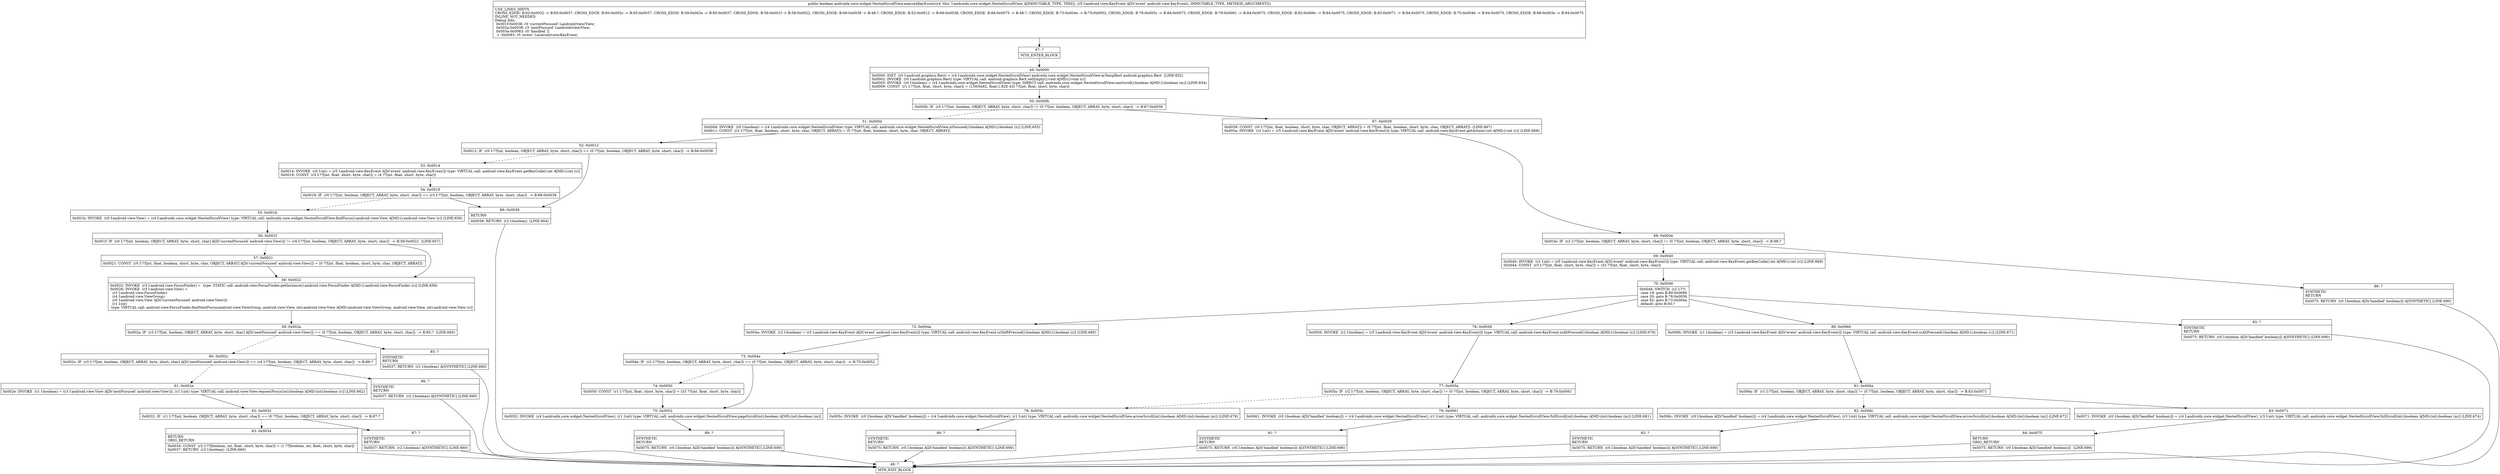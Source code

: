 digraph "CFG forandroidx.core.widget.NestedScrollView.executeKeyEvent(Landroid\/view\/KeyEvent;)Z" {
Node_47 [shape=record,label="{47\:\ ?|MTH_ENTER_BLOCK\l}"];
Node_49 [shape=record,label="{49\:\ 0x0000|0x0000: IGET  (r0 I:android.graphics.Rect) = (r4 I:androidx.core.widget.NestedScrollView) androidx.core.widget.NestedScrollView.mTempRect android.graphics.Rect  (LINE:652)\l0x0002: INVOKE  (r0 I:android.graphics.Rect) type: VIRTUAL call: android.graphics.Rect.setEmpty():void A[MD:():void (c)]\l0x0005: INVOKE  (r0 I:boolean) = (r4 I:androidx.core.widget.NestedScrollView) type: DIRECT call: androidx.core.widget.NestedScrollView.canScroll():boolean A[MD:():boolean (m)] (LINE:654)\l0x0009: CONST  (r1 I:??[int, float, short, byte, char]) = (130(0x82, float:1.82E\-43) ??[int, float, short, byte, char]) \l}"];
Node_50 [shape=record,label="{50\:\ 0x000b|0x000b: IF  (r0 I:??[int, boolean, OBJECT, ARRAY, byte, short, char]) != (0 ??[int, boolean, OBJECT, ARRAY, byte, short, char])  \-\> B:67:0x0039 \l}"];
Node_51 [shape=record,label="{51\:\ 0x000d|0x000d: INVOKE  (r0 I:boolean) = (r4 I:androidx.core.widget.NestedScrollView) type: VIRTUAL call: androidx.core.widget.NestedScrollView.isFocused():boolean A[MD:():boolean (s)] (LINE:655)\l0x0011: CONST  (r2 I:??[int, float, boolean, short, byte, char, OBJECT, ARRAY]) = (0 ??[int, float, boolean, short, byte, char, OBJECT, ARRAY]) \l}"];
Node_52 [shape=record,label="{52\:\ 0x0012|0x0012: IF  (r0 I:??[int, boolean, OBJECT, ARRAY, byte, short, char]) == (0 ??[int, boolean, OBJECT, ARRAY, byte, short, char])  \-\> B:66:0x0038 \l}"];
Node_53 [shape=record,label="{53\:\ 0x0014|0x0014: INVOKE  (r0 I:int) = (r5 I:android.view.KeyEvent A[D('event' android.view.KeyEvent)]) type: VIRTUAL call: android.view.KeyEvent.getKeyCode():int A[MD:():int (c)]\l0x0018: CONST  (r3 I:??[int, float, short, byte, char]) = (4 ??[int, float, short, byte, char]) \l}"];
Node_54 [shape=record,label="{54\:\ 0x0019|0x0019: IF  (r0 I:??[int, boolean, OBJECT, ARRAY, byte, short, char]) == (r3 I:??[int, boolean, OBJECT, ARRAY, byte, short, char])  \-\> B:66:0x0038 \l}"];
Node_55 [shape=record,label="{55\:\ 0x001b|0x001b: INVOKE  (r0 I:android.view.View) = (r4 I:androidx.core.widget.NestedScrollView) type: VIRTUAL call: androidx.core.widget.NestedScrollView.findFocus():android.view.View A[MD:():android.view.View (s)] (LINE:656)\l}"];
Node_56 [shape=record,label="{56\:\ 0x001f|0x001f: IF  (r0 I:??[int, boolean, OBJECT, ARRAY, byte, short, char] A[D('currentFocused' android.view.View)]) != (r4 I:??[int, boolean, OBJECT, ARRAY, byte, short, char])  \-\> B:58:0x0022  (LINE:657)\l}"];
Node_57 [shape=record,label="{57\:\ 0x0021|0x0021: CONST  (r0 I:??[int, float, boolean, short, byte, char, OBJECT, ARRAY] A[D('currentFocused' android.view.View)]) = (0 ??[int, float, boolean, short, byte, char, OBJECT, ARRAY]) \l}"];
Node_58 [shape=record,label="{58\:\ 0x0022|0x0022: INVOKE  (r3 I:android.view.FocusFinder) =  type: STATIC call: android.view.FocusFinder.getInstance():android.view.FocusFinder A[MD:():android.view.FocusFinder (c)] (LINE:658)\l0x0026: INVOKE  (r3 I:android.view.View) = \l  (r3 I:android.view.FocusFinder)\l  (r4 I:android.view.ViewGroup)\l  (r0 I:android.view.View A[D('currentFocused' android.view.View)])\l  (r1 I:int)\l type: VIRTUAL call: android.view.FocusFinder.findNextFocus(android.view.ViewGroup, android.view.View, int):android.view.View A[MD:(android.view.ViewGroup, android.view.View, int):android.view.View (c)]\l}"];
Node_59 [shape=record,label="{59\:\ 0x002a|0x002a: IF  (r3 I:??[int, boolean, OBJECT, ARRAY, byte, short, char] A[D('nextFocused' android.view.View)]) == (0 ??[int, boolean, OBJECT, ARRAY, byte, short, char])  \-\> B:85:?  (LINE:660)\l}"];
Node_60 [shape=record,label="{60\:\ 0x002c|0x002c: IF  (r3 I:??[int, boolean, OBJECT, ARRAY, byte, short, char] A[D('nextFocused' android.view.View)]) == (r4 I:??[int, boolean, OBJECT, ARRAY, byte, short, char])  \-\> B:86:? \l}"];
Node_61 [shape=record,label="{61\:\ 0x002e|0x002e: INVOKE  (r1 I:boolean) = (r3 I:android.view.View A[D('nextFocused' android.view.View)]), (r1 I:int) type: VIRTUAL call: android.view.View.requestFocus(int):boolean A[MD:(int):boolean (c)] (LINE:662)\l}"];
Node_62 [shape=record,label="{62\:\ 0x0032|0x0032: IF  (r1 I:??[int, boolean, OBJECT, ARRAY, byte, short, char]) == (0 ??[int, boolean, OBJECT, ARRAY, byte, short, char])  \-\> B:87:? \l}"];
Node_63 [shape=record,label="{63\:\ 0x0034|RETURN\lORIG_RETURN\l|0x0034: CONST  (r2 I:??[boolean, int, float, short, byte, char]) = (1 ??[boolean, int, float, short, byte, char]) \l0x0037: RETURN  (r2 I:boolean)  (LINE:660)\l}"];
Node_48 [shape=record,label="{48\:\ ?|MTH_EXIT_BLOCK\l}"];
Node_87 [shape=record,label="{87\:\ ?|SYNTHETIC\lRETURN\l|0x0037: RETURN  (r2 I:boolean) A[SYNTHETIC] (LINE:660)\l}"];
Node_86 [shape=record,label="{86\:\ ?|SYNTHETIC\lRETURN\l|0x0037: RETURN  (r2 I:boolean) A[SYNTHETIC] (LINE:660)\l}"];
Node_85 [shape=record,label="{85\:\ ?|SYNTHETIC\lRETURN\l|0x0037: RETURN  (r2 I:boolean) A[SYNTHETIC] (LINE:660)\l}"];
Node_66 [shape=record,label="{66\:\ 0x0038|RETURN\l|0x0038: RETURN  (r2 I:boolean)  (LINE:664)\l}"];
Node_67 [shape=record,label="{67\:\ 0x0039|0x0039: CONST  (r0 I:??[int, float, boolean, short, byte, char, OBJECT, ARRAY]) = (0 ??[int, float, boolean, short, byte, char, OBJECT, ARRAY])  (LINE:667)\l0x003a: INVOKE  (r2 I:int) = (r5 I:android.view.KeyEvent A[D('event' android.view.KeyEvent)]) type: VIRTUAL call: android.view.KeyEvent.getAction():int A[MD:():int (c)] (LINE:668)\l}"];
Node_68 [shape=record,label="{68\:\ 0x003e|0x003e: IF  (r2 I:??[int, boolean, OBJECT, ARRAY, byte, short, char]) != (0 ??[int, boolean, OBJECT, ARRAY, byte, short, char])  \-\> B:88:? \l}"];
Node_69 [shape=record,label="{69\:\ 0x0040|0x0040: INVOKE  (r2 I:int) = (r5 I:android.view.KeyEvent A[D('event' android.view.KeyEvent)]) type: VIRTUAL call: android.view.KeyEvent.getKeyCode():int A[MD:():int (c)] (LINE:669)\l0x0044: CONST  (r3 I:??[int, float, short, byte, char]) = (33 ??[int, float, short, byte, char]) \l}"];
Node_70 [shape=record,label="{70\:\ 0x0046|0x0046: SWITCH  (r2 I:??)\l case 19: goto B:80:0x0066\l case 20: goto B:76:0x0056\l case 62: goto B:72:0x004a\l default: goto B:93:? \l}"];
Node_72 [shape=record,label="{72\:\ 0x004a|0x004a: INVOKE  (r2 I:boolean) = (r5 I:android.view.KeyEvent A[D('event' android.view.KeyEvent)]) type: VIRTUAL call: android.view.KeyEvent.isShiftPressed():boolean A[MD:():boolean (c)] (LINE:685)\l}"];
Node_73 [shape=record,label="{73\:\ 0x004e|0x004e: IF  (r2 I:??[int, boolean, OBJECT, ARRAY, byte, short, char]) == (0 ??[int, boolean, OBJECT, ARRAY, byte, short, char])  \-\> B:75:0x0052 \l}"];
Node_74 [shape=record,label="{74\:\ 0x0050|0x0050: CONST  (r1 I:??[int, float, short, byte, char]) = (33 ??[int, float, short, byte, char]) \l}"];
Node_75 [shape=record,label="{75\:\ 0x0052|0x0052: INVOKE  (r4 I:androidx.core.widget.NestedScrollView), (r1 I:int) type: VIRTUAL call: androidx.core.widget.NestedScrollView.pageScroll(int):boolean A[MD:(int):boolean (m)]\l}"];
Node_89 [shape=record,label="{89\:\ ?|SYNTHETIC\lRETURN\l|0x0075: RETURN  (r0 I:boolean A[D('handled' boolean)]) A[SYNTHETIC] (LINE:690)\l}"];
Node_76 [shape=record,label="{76\:\ 0x0056|0x0056: INVOKE  (r2 I:boolean) = (r5 I:android.view.KeyEvent A[D('event' android.view.KeyEvent)]) type: VIRTUAL call: android.view.KeyEvent.isAltPressed():boolean A[MD:():boolean (c)] (LINE:678)\l}"];
Node_77 [shape=record,label="{77\:\ 0x005a|0x005a: IF  (r2 I:??[int, boolean, OBJECT, ARRAY, byte, short, char]) != (0 ??[int, boolean, OBJECT, ARRAY, byte, short, char])  \-\> B:79:0x0061 \l}"];
Node_78 [shape=record,label="{78\:\ 0x005c|0x005c: INVOKE  (r0 I:boolean A[D('handled' boolean)]) = (r4 I:androidx.core.widget.NestedScrollView), (r1 I:int) type: VIRTUAL call: androidx.core.widget.NestedScrollView.arrowScroll(int):boolean A[MD:(int):boolean (m)] (LINE:679)\l}"];
Node_90 [shape=record,label="{90\:\ ?|SYNTHETIC\lRETURN\l|0x0075: RETURN  (r0 I:boolean A[D('handled' boolean)]) A[SYNTHETIC] (LINE:690)\l}"];
Node_79 [shape=record,label="{79\:\ 0x0061|0x0061: INVOKE  (r0 I:boolean A[D('handled' boolean)]) = (r4 I:androidx.core.widget.NestedScrollView), (r1 I:int) type: VIRTUAL call: androidx.core.widget.NestedScrollView.fullScroll(int):boolean A[MD:(int):boolean (m)] (LINE:681)\l}"];
Node_91 [shape=record,label="{91\:\ ?|SYNTHETIC\lRETURN\l|0x0075: RETURN  (r0 I:boolean A[D('handled' boolean)]) A[SYNTHETIC] (LINE:690)\l}"];
Node_80 [shape=record,label="{80\:\ 0x0066|0x0066: INVOKE  (r1 I:boolean) = (r5 I:android.view.KeyEvent A[D('event' android.view.KeyEvent)]) type: VIRTUAL call: android.view.KeyEvent.isAltPressed():boolean A[MD:():boolean (c)] (LINE:671)\l}"];
Node_81 [shape=record,label="{81\:\ 0x006a|0x006a: IF  (r1 I:??[int, boolean, OBJECT, ARRAY, byte, short, char]) != (0 ??[int, boolean, OBJECT, ARRAY, byte, short, char])  \-\> B:83:0x0071 \l}"];
Node_82 [shape=record,label="{82\:\ 0x006c|0x006c: INVOKE  (r0 I:boolean A[D('handled' boolean)]) = (r4 I:androidx.core.widget.NestedScrollView), (r3 I:int) type: VIRTUAL call: androidx.core.widget.NestedScrollView.arrowScroll(int):boolean A[MD:(int):boolean (m)] (LINE:672)\l}"];
Node_92 [shape=record,label="{92\:\ ?|SYNTHETIC\lRETURN\l|0x0075: RETURN  (r0 I:boolean A[D('handled' boolean)]) A[SYNTHETIC] (LINE:690)\l}"];
Node_83 [shape=record,label="{83\:\ 0x0071|0x0071: INVOKE  (r0 I:boolean A[D('handled' boolean)]) = (r4 I:androidx.core.widget.NestedScrollView), (r3 I:int) type: VIRTUAL call: androidx.core.widget.NestedScrollView.fullScroll(int):boolean A[MD:(int):boolean (m)] (LINE:674)\l}"];
Node_84 [shape=record,label="{84\:\ 0x0075|RETURN\lORIG_RETURN\l|0x0075: RETURN  (r0 I:boolean A[D('handled' boolean)])  (LINE:690)\l}"];
Node_93 [shape=record,label="{93\:\ ?|SYNTHETIC\lRETURN\l|0x0075: RETURN  (r0 I:boolean A[D('handled' boolean)]) A[SYNTHETIC] (LINE:690)\l}"];
Node_88 [shape=record,label="{88\:\ ?|SYNTHETIC\lRETURN\l|0x0075: RETURN  (r0 I:boolean A[D('handled' boolean)]) A[SYNTHETIC] (LINE:690)\l}"];
MethodNode[shape=record,label="{public boolean androidx.core.widget.NestedScrollView.executeKeyEvent((r4 'this' I:androidx.core.widget.NestedScrollView A[IMMUTABLE_TYPE, THIS]), (r5 I:android.view.KeyEvent A[D('event' android.view.KeyEvent), IMMUTABLE_TYPE, METHOD_ARGUMENT]))  | USE_LINES_HINTS\lCROSS_EDGE: B:62:0x0032 \-\> B:65:0x0037, CROSS_EDGE: B:60:0x002c \-\> B:65:0x0037, CROSS_EDGE: B:59:0x002a \-\> B:65:0x0037, CROSS_EDGE: B:56:0x001f \-\> B:58:0x0022, CROSS_EDGE: B:66:0x0038 \-\> B:48:?, CROSS_EDGE: B:52:0x0012 \-\> B:66:0x0038, CROSS_EDGE: B:84:0x0075 \-\> B:48:?, CROSS_EDGE: B:73:0x004e \-\> B:75:0x0052, CROSS_EDGE: B:78:0x005c \-\> B:84:0x0075, CROSS_EDGE: B:79:0x0061 \-\> B:84:0x0075, CROSS_EDGE: B:82:0x006c \-\> B:84:0x0075, CROSS_EDGE: B:83:0x0071 \-\> B:84:0x0075, CROSS_EDGE: B:70:0x0046 \-\> B:84:0x0075, CROSS_EDGE: B:68:0x003e \-\> B:84:0x0075\lINLINE_NOT_NEEDED\lDebug Info:\l  0x001f\-0x0038: r0 'currentFocused' Landroid\/view\/View;\l  0x002a\-0x0038: r3 'nextFocused' Landroid\/view\/View;\l  0x003a\-0x0083: r0 'handled' Z\l  \-1 \-0x0083: r5 'event' Landroid\/view\/KeyEvent;\l}"];
MethodNode -> Node_47;Node_47 -> Node_49;
Node_49 -> Node_50;
Node_50 -> Node_51[style=dashed];
Node_50 -> Node_67;
Node_51 -> Node_52;
Node_52 -> Node_53[style=dashed];
Node_52 -> Node_66;
Node_53 -> Node_54;
Node_54 -> Node_55[style=dashed];
Node_54 -> Node_66;
Node_55 -> Node_56;
Node_56 -> Node_57[style=dashed];
Node_56 -> Node_58;
Node_57 -> Node_58;
Node_58 -> Node_59;
Node_59 -> Node_60[style=dashed];
Node_59 -> Node_85;
Node_60 -> Node_61[style=dashed];
Node_60 -> Node_86;
Node_61 -> Node_62;
Node_62 -> Node_63[style=dashed];
Node_62 -> Node_87;
Node_63 -> Node_48;
Node_87 -> Node_48;
Node_86 -> Node_48;
Node_85 -> Node_48;
Node_66 -> Node_48;
Node_67 -> Node_68;
Node_68 -> Node_69[style=dashed];
Node_68 -> Node_88;
Node_69 -> Node_70;
Node_70 -> Node_72;
Node_70 -> Node_76;
Node_70 -> Node_80;
Node_70 -> Node_93;
Node_72 -> Node_73;
Node_73 -> Node_74[style=dashed];
Node_73 -> Node_75;
Node_74 -> Node_75;
Node_75 -> Node_89;
Node_89 -> Node_48;
Node_76 -> Node_77;
Node_77 -> Node_78[style=dashed];
Node_77 -> Node_79;
Node_78 -> Node_90;
Node_90 -> Node_48;
Node_79 -> Node_91;
Node_91 -> Node_48;
Node_80 -> Node_81;
Node_81 -> Node_82[style=dashed];
Node_81 -> Node_83;
Node_82 -> Node_92;
Node_92 -> Node_48;
Node_83 -> Node_84;
Node_84 -> Node_48;
Node_93 -> Node_48;
Node_88 -> Node_48;
}

